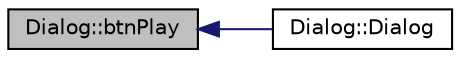 digraph "Dialog::btnPlay"
{
  edge [fontname="Helvetica",fontsize="10",labelfontname="Helvetica",labelfontsize="10"];
  node [fontname="Helvetica",fontsize="10",shape=record];
  rankdir="LR";
  Node1 [label="Dialog::btnPlay",height=0.2,width=0.4,color="black", fillcolor="grey75", style="filled" fontcolor="black"];
  Node1 -> Node2 [dir="back",color="midnightblue",fontsize="10",style="solid",fontname="Helvetica"];
  Node2 [label="Dialog::Dialog",height=0.2,width=0.4,color="black", fillcolor="white", style="filled",URL="$class_dialog.html#acfa2063f9f962d394c6a645b6e7e08d8",tooltip="Erstellt einen Dialog zum vorbereiten des Spiels. "];
}
